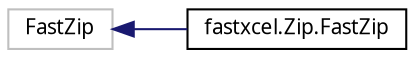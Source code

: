 digraph "Graphical Class Hierarchy"
{
  edge [fontname="FreeSans.ttf",fontsize="10",labelfontname="FreeSans.ttf",labelfontsize="10"];
  node [fontname="FreeSans.ttf",fontsize="10",shape=record];
  rankdir="LR";
  Node1 [label="FastZip",height=0.2,width=0.4,color="grey75", fillcolor="white", style="filled"];
  Node1 -> Node2 [dir="back",color="midnightblue",fontsize="10",style="solid",fontname="FreeSans.ttf"];
  Node2 [label="fastxcel.Zip.FastZip",height=0.2,width=0.4,color="black", fillcolor="white", style="filled",URL="$classfastxcel_1_1_zip_1_1_fast_zip.html",tooltip="Description of FastZipExtension. "];
}
